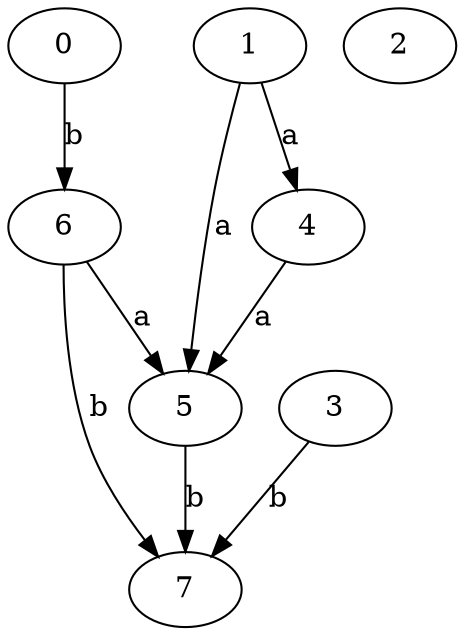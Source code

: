 strict digraph  {
4;
0;
5;
6;
7;
1;
2;
3;
4 -> 5  [label=a];
0 -> 6  [label=b];
5 -> 7  [label=b];
6 -> 5  [label=a];
6 -> 7  [label=b];
1 -> 4  [label=a];
1 -> 5  [label=a];
3 -> 7  [label=b];
}
